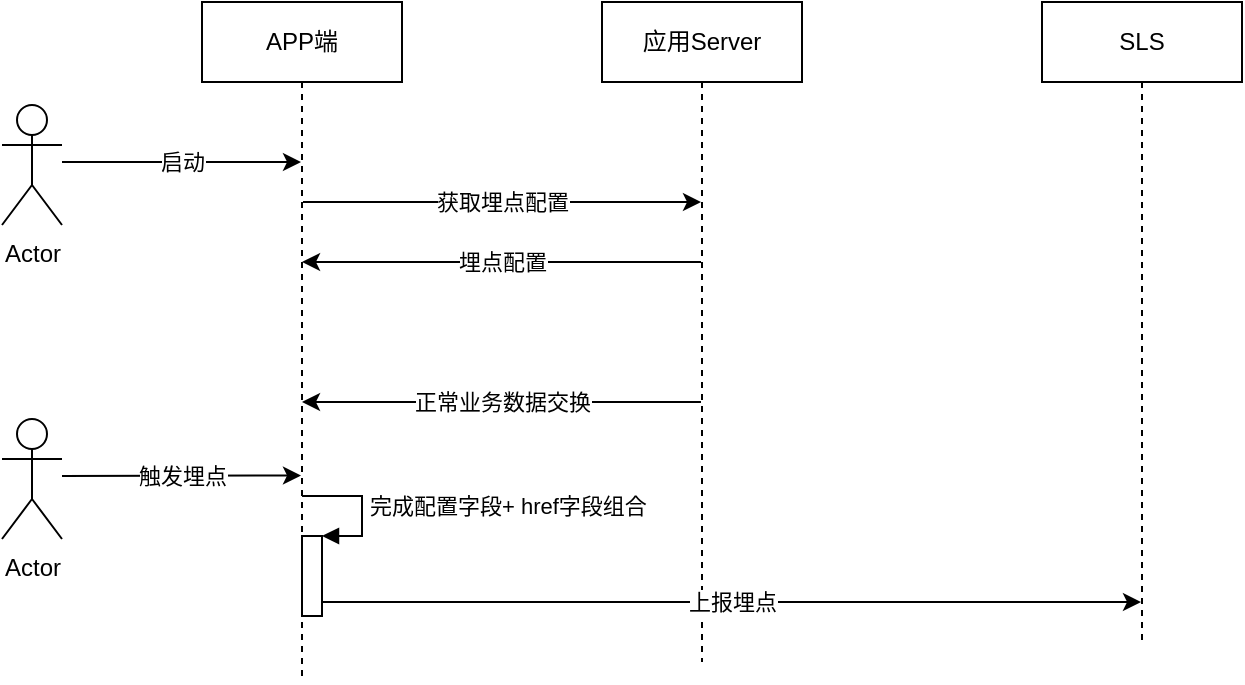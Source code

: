 <mxfile version="13.8.8" type="github">
  <diagram id="l0p_dDenutnNicA175Ue" name="Page-1">
    <mxGraphModel dx="679" dy="351" grid="1" gridSize="10" guides="1" tooltips="1" connect="1" arrows="1" fold="1" page="1" pageScale="1" pageWidth="827" pageHeight="1169" math="0" shadow="0">
      <root>
        <mxCell id="0" />
        <mxCell id="1" parent="0" />
        <mxCell id="drqvJoOzzWH7c4p4iipj-1" value="Actor" style="shape=umlActor;verticalLabelPosition=bottom;verticalAlign=top;html=1;outlineConnect=0;" vertex="1" parent="1">
          <mxGeometry x="80" y="131.5" width="30" height="60" as="geometry" />
        </mxCell>
        <mxCell id="drqvJoOzzWH7c4p4iipj-4" value="APP端" style="shape=umlLifeline;perimeter=lifelinePerimeter;whiteSpace=wrap;html=1;container=1;collapsible=0;recursiveResize=0;outlineConnect=0;" vertex="1" parent="1">
          <mxGeometry x="180" y="80" width="100" height="340" as="geometry" />
        </mxCell>
        <mxCell id="drqvJoOzzWH7c4p4iipj-21" value="" style="html=1;points=[];perimeter=orthogonalPerimeter;" vertex="1" parent="drqvJoOzzWH7c4p4iipj-4">
          <mxGeometry x="50" y="267" width="10" height="40" as="geometry" />
        </mxCell>
        <mxCell id="drqvJoOzzWH7c4p4iipj-22" value="完成配置字段+ href字段组合" style="edgeStyle=orthogonalEdgeStyle;html=1;align=left;spacingLeft=2;endArrow=block;rounded=0;entryX=1;entryY=0;" edge="1" target="drqvJoOzzWH7c4p4iipj-21" parent="drqvJoOzzWH7c4p4iipj-4">
          <mxGeometry relative="1" as="geometry">
            <mxPoint x="50.024" y="247.0" as="sourcePoint" />
            <Array as="points">
              <mxPoint x="80" y="247" />
              <mxPoint x="80" y="267" />
            </Array>
          </mxGeometry>
        </mxCell>
        <mxCell id="drqvJoOzzWH7c4p4iipj-5" value="应用Server" style="shape=umlLifeline;perimeter=lifelinePerimeter;whiteSpace=wrap;html=1;container=1;collapsible=0;recursiveResize=0;outlineConnect=0;" vertex="1" parent="1">
          <mxGeometry x="380" y="80" width="100" height="330" as="geometry" />
        </mxCell>
        <mxCell id="drqvJoOzzWH7c4p4iipj-6" value="SLS" style="shape=umlLifeline;perimeter=lifelinePerimeter;whiteSpace=wrap;html=1;container=1;collapsible=0;recursiveResize=0;outlineConnect=0;" vertex="1" parent="1">
          <mxGeometry x="600" y="80" width="100" height="320" as="geometry" />
        </mxCell>
        <mxCell id="drqvJoOzzWH7c4p4iipj-10" value="" style="endArrow=classic;html=1;" edge="1" parent="1" target="drqvJoOzzWH7c4p4iipj-4">
          <mxGeometry relative="1" as="geometry">
            <mxPoint x="110" y="160" as="sourcePoint" />
            <mxPoint x="180" y="160" as="targetPoint" />
          </mxGeometry>
        </mxCell>
        <mxCell id="drqvJoOzzWH7c4p4iipj-11" value="启动" style="edgeLabel;resizable=0;html=1;align=center;verticalAlign=middle;" connectable="0" vertex="1" parent="drqvJoOzzWH7c4p4iipj-10">
          <mxGeometry relative="1" as="geometry" />
        </mxCell>
        <mxCell id="drqvJoOzzWH7c4p4iipj-12" value="" style="endArrow=classic;html=1;" edge="1" parent="1" target="drqvJoOzzWH7c4p4iipj-5">
          <mxGeometry relative="1" as="geometry">
            <mxPoint x="230.5" y="180" as="sourcePoint" />
            <mxPoint x="380" y="180" as="targetPoint" />
          </mxGeometry>
        </mxCell>
        <mxCell id="drqvJoOzzWH7c4p4iipj-13" value="获取埋点配置" style="edgeLabel;resizable=0;html=1;align=center;verticalAlign=middle;" connectable="0" vertex="1" parent="drqvJoOzzWH7c4p4iipj-12">
          <mxGeometry relative="1" as="geometry" />
        </mxCell>
        <mxCell id="drqvJoOzzWH7c4p4iipj-14" value="" style="endArrow=classic;html=1;" edge="1" parent="1">
          <mxGeometry relative="1" as="geometry">
            <mxPoint x="429.5" y="210.0" as="sourcePoint" />
            <mxPoint x="230.024" y="210.0" as="targetPoint" />
          </mxGeometry>
        </mxCell>
        <mxCell id="drqvJoOzzWH7c4p4iipj-15" value="埋点配置" style="edgeLabel;resizable=0;html=1;align=center;verticalAlign=middle;" connectable="0" vertex="1" parent="drqvJoOzzWH7c4p4iipj-14">
          <mxGeometry relative="1" as="geometry" />
        </mxCell>
        <mxCell id="drqvJoOzzWH7c4p4iipj-16" value="Actor" style="shape=umlActor;verticalLabelPosition=bottom;verticalAlign=top;html=1;outlineConnect=0;" vertex="1" parent="1">
          <mxGeometry x="80" y="288.5" width="30" height="60" as="geometry" />
        </mxCell>
        <mxCell id="drqvJoOzzWH7c4p4iipj-17" value="" style="endArrow=classic;html=1;" edge="1" parent="1">
          <mxGeometry relative="1" as="geometry">
            <mxPoint x="110" y="317" as="sourcePoint" />
            <mxPoint x="229.5" y="316.76" as="targetPoint" />
          </mxGeometry>
        </mxCell>
        <mxCell id="drqvJoOzzWH7c4p4iipj-18" value="触发埋点" style="edgeLabel;resizable=0;html=1;align=center;verticalAlign=middle;" connectable="0" vertex="1" parent="drqvJoOzzWH7c4p4iipj-17">
          <mxGeometry relative="1" as="geometry" />
        </mxCell>
        <mxCell id="drqvJoOzzWH7c4p4iipj-23" value="" style="endArrow=classic;html=1;" edge="1" parent="1">
          <mxGeometry relative="1" as="geometry">
            <mxPoint x="429.48" y="280.0" as="sourcePoint" />
            <mxPoint x="230.004" y="280.0" as="targetPoint" />
          </mxGeometry>
        </mxCell>
        <mxCell id="drqvJoOzzWH7c4p4iipj-24" value="正常业务数据交换" style="edgeLabel;resizable=0;html=1;align=center;verticalAlign=middle;" connectable="0" vertex="1" parent="drqvJoOzzWH7c4p4iipj-23">
          <mxGeometry relative="1" as="geometry" />
        </mxCell>
        <mxCell id="drqvJoOzzWH7c4p4iipj-25" value="" style="endArrow=classic;html=1;" edge="1" parent="1" target="drqvJoOzzWH7c4p4iipj-6">
          <mxGeometry relative="1" as="geometry">
            <mxPoint x="240" y="380" as="sourcePoint" />
            <mxPoint x="389.5" y="380" as="targetPoint" />
          </mxGeometry>
        </mxCell>
        <mxCell id="drqvJoOzzWH7c4p4iipj-26" value="上报埋点" style="edgeLabel;resizable=0;html=1;align=center;verticalAlign=middle;" connectable="0" vertex="1" parent="drqvJoOzzWH7c4p4iipj-25">
          <mxGeometry relative="1" as="geometry" />
        </mxCell>
      </root>
    </mxGraphModel>
  </diagram>
</mxfile>

